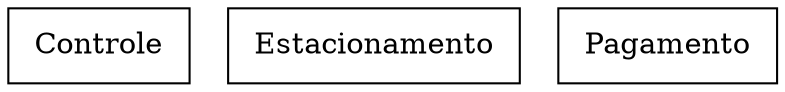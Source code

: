 digraph {
Controle [ label=" Controle " shape= box ]
Estacionamento [ label=" Estacionamento " shape= box ]
Pagamento [ label=" Pagamento " shape= box ]

}
